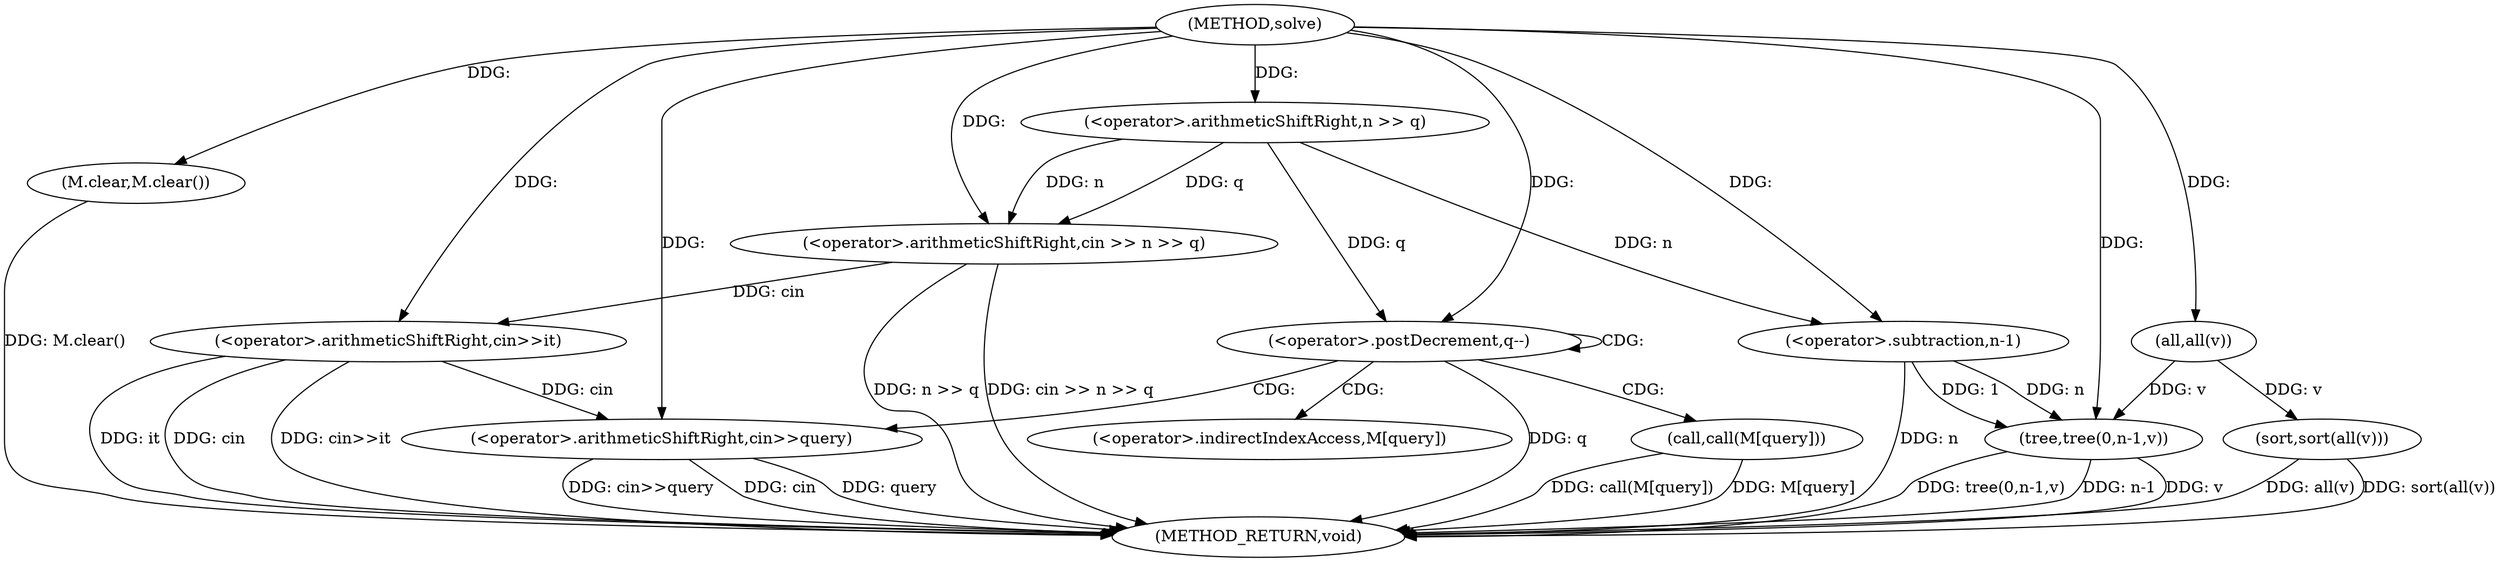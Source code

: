 digraph "solve" {  
"1001855" [label = "(METHOD,solve)" ]
"1001891" [label = "(METHOD_RETURN,void)" ]
"1001860" [label = "(<operator>.arithmeticShiftRight,cin >> n >> q)" ]
"1001867" [label = "(<operator>.arithmeticShiftRight,cin>>it)" ]
"1001870" [label = "(sort,sort(all(v)))" ]
"1001873" [label = "(tree,tree(0,n-1,v))" ]
"1001890" [label = "(M.clear,M.clear())" ]
"1001880" [label = "(<operator>.postDecrement,q--)" ]
"1001862" [label = "(<operator>.arithmeticShiftRight,n >> q)" ]
"1001871" [label = "(all,all(v))" ]
"1001875" [label = "(<operator>.subtraction,n-1)" ]
"1001883" [label = "(<operator>.arithmeticShiftRight,cin>>query)" ]
"1001886" [label = "(call,call(M[query]))" ]
"1001887" [label = "(<operator>.indirectIndexAccess,M[query])" ]
  "1001860" -> "1001891"  [ label = "DDG: n >> q"] 
  "1001860" -> "1001891"  [ label = "DDG: cin >> n >> q"] 
  "1001867" -> "1001891"  [ label = "DDG: cin"] 
  "1001867" -> "1001891"  [ label = "DDG: cin>>it"] 
  "1001870" -> "1001891"  [ label = "DDG: all(v)"] 
  "1001870" -> "1001891"  [ label = "DDG: sort(all(v))"] 
  "1001875" -> "1001891"  [ label = "DDG: n"] 
  "1001873" -> "1001891"  [ label = "DDG: n-1"] 
  "1001873" -> "1001891"  [ label = "DDG: v"] 
  "1001873" -> "1001891"  [ label = "DDG: tree(0,n-1,v)"] 
  "1001880" -> "1001891"  [ label = "DDG: q"] 
  "1001890" -> "1001891"  [ label = "DDG: M.clear()"] 
  "1001883" -> "1001891"  [ label = "DDG: cin"] 
  "1001883" -> "1001891"  [ label = "DDG: query"] 
  "1001883" -> "1001891"  [ label = "DDG: cin>>query"] 
  "1001886" -> "1001891"  [ label = "DDG: M[query]"] 
  "1001886" -> "1001891"  [ label = "DDG: call(M[query])"] 
  "1001867" -> "1001891"  [ label = "DDG: it"] 
  "1001855" -> "1001890"  [ label = "DDG: "] 
  "1001855" -> "1001860"  [ label = "DDG: "] 
  "1001862" -> "1001860"  [ label = "DDG: q"] 
  "1001862" -> "1001860"  [ label = "DDG: n"] 
  "1001860" -> "1001867"  [ label = "DDG: cin"] 
  "1001855" -> "1001867"  [ label = "DDG: "] 
  "1001871" -> "1001870"  [ label = "DDG: v"] 
  "1001855" -> "1001873"  [ label = "DDG: "] 
  "1001875" -> "1001873"  [ label = "DDG: 1"] 
  "1001875" -> "1001873"  [ label = "DDG: n"] 
  "1001871" -> "1001873"  [ label = "DDG: v"] 
  "1001855" -> "1001862"  [ label = "DDG: "] 
  "1001855" -> "1001871"  [ label = "DDG: "] 
  "1001862" -> "1001875"  [ label = "DDG: n"] 
  "1001855" -> "1001875"  [ label = "DDG: "] 
  "1001862" -> "1001880"  [ label = "DDG: q"] 
  "1001855" -> "1001880"  [ label = "DDG: "] 
  "1001867" -> "1001883"  [ label = "DDG: cin"] 
  "1001855" -> "1001883"  [ label = "DDG: "] 
  "1001880" -> "1001880"  [ label = "CDG: "] 
  "1001880" -> "1001887"  [ label = "CDG: "] 
  "1001880" -> "1001883"  [ label = "CDG: "] 
  "1001880" -> "1001886"  [ label = "CDG: "] 
}
